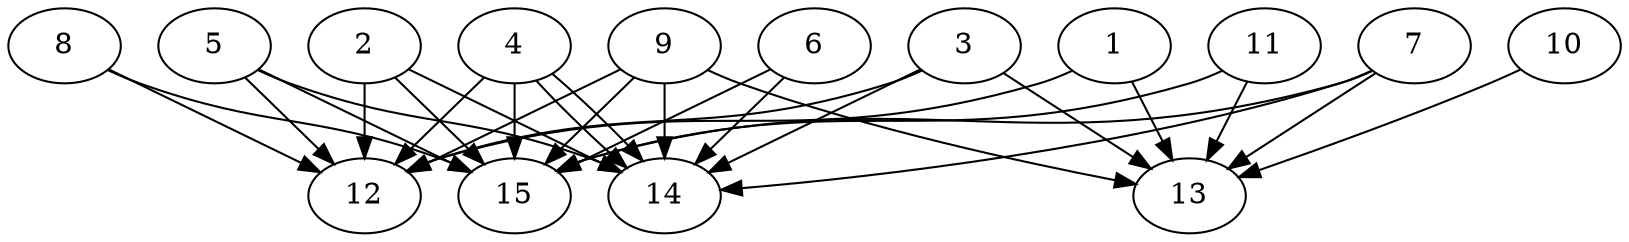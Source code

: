 // DAG automatically generated by daggen at Thu Oct  3 13:59:27 2019
// ./daggen --dot -n 15 --ccr 0.5 --fat 0.9 --regular 0.9 --density 0.7 --mindata 5242880 --maxdata 52428800 
digraph G {
  1 [size="40904704", alpha="0.13", expect_size="20452352"] 
  1 -> 12 [size ="20452352"]
  1 -> 13 [size ="20452352"]
  2 [size="51101696", alpha="0.06", expect_size="25550848"] 
  2 -> 12 [size ="25550848"]
  2 -> 14 [size ="25550848"]
  2 -> 15 [size ="25550848"]
  3 [size="78364672", alpha="0.19", expect_size="39182336"] 
  3 -> 12 [size ="39182336"]
  3 -> 13 [size ="39182336"]
  3 -> 14 [size ="39182336"]
  4 [size="82921472", alpha="0.03", expect_size="41460736"] 
  4 -> 12 [size ="41460736"]
  4 -> 14 [size ="41460736"]
  4 -> 14 [size ="41460736"]
  4 -> 15 [size ="41460736"]
  5 [size="61908992", alpha="0.03", expect_size="30954496"] 
  5 -> 12 [size ="30954496"]
  5 -> 14 [size ="30954496"]
  5 -> 15 [size ="30954496"]
  6 [size="64282624", alpha="0.11", expect_size="32141312"] 
  6 -> 14 [size ="32141312"]
  6 -> 15 [size ="32141312"]
  7 [size="85026816", alpha="0.07", expect_size="42513408"] 
  7 -> 13 [size ="42513408"]
  7 -> 14 [size ="42513408"]
  7 -> 15 [size ="42513408"]
  8 [size="52787200", alpha="0.14", expect_size="26393600"] 
  8 -> 12 [size ="26393600"]
  8 -> 15 [size ="26393600"]
  9 [size="60676096", alpha="0.16", expect_size="30338048"] 
  9 -> 12 [size ="30338048"]
  9 -> 13 [size ="30338048"]
  9 -> 14 [size ="30338048"]
  9 -> 15 [size ="30338048"]
  10 [size="14231552", alpha="0.09", expect_size="7115776"] 
  10 -> 13 [size ="7115776"]
  11 [size="35389440", alpha="0.04", expect_size="17694720"] 
  11 -> 13 [size ="17694720"]
  11 -> 15 [size ="17694720"]
  12 [size="95141888", alpha="0.03", expect_size="47570944"] 
  13 [size="31373312", alpha="0.09", expect_size="15686656"] 
  14 [size="27699200", alpha="0.15", expect_size="13849600"] 
  15 [size="40202240", alpha="0.16", expect_size="20101120"] 
}

